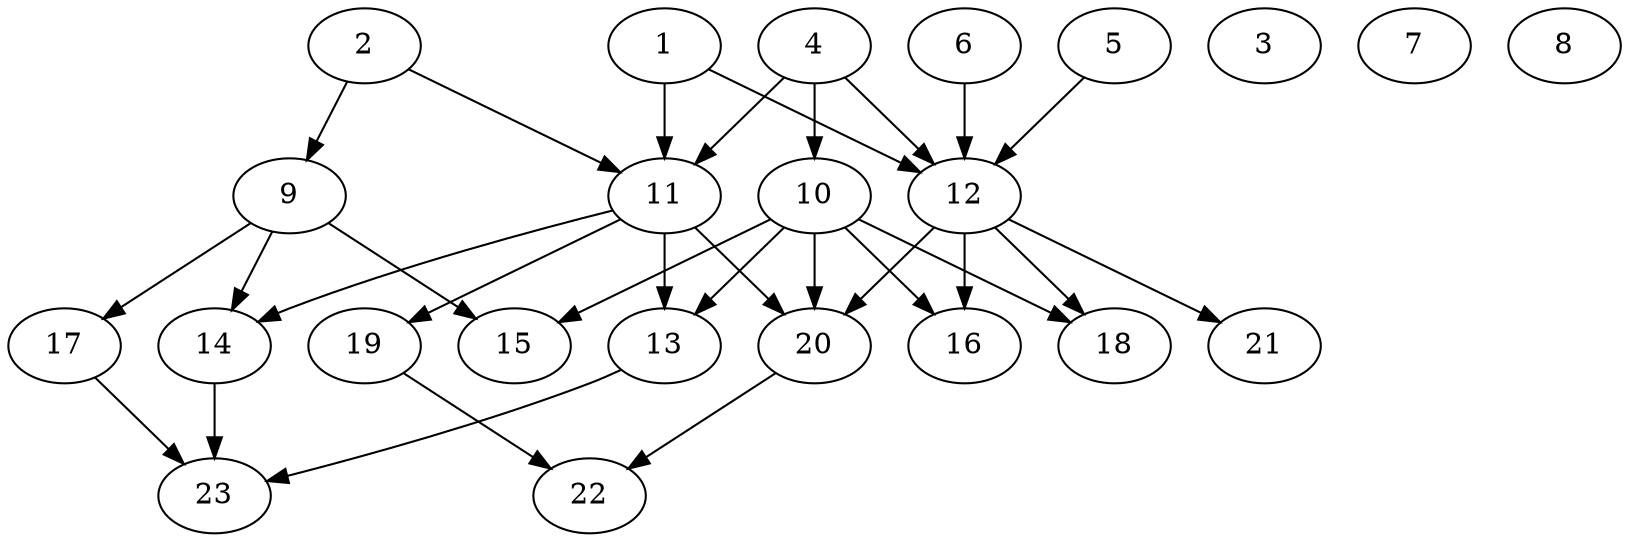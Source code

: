 // DAG (tier=2-normal, mode=data, n=23, ccr=0.449, fat=0.655, density=0.580, regular=0.498, jump=0.181, mindata=2097152, maxdata=16777216)
// DAG automatically generated by daggen at Sun Aug 24 16:33:34 2025
// /home/ermia/Project/Environments/daggen/bin/daggen --dot --ccr 0.449 --fat 0.655 --regular 0.498 --density 0.580 --jump 0.181 --mindata 2097152 --maxdata 16777216 -n 23 
digraph G {
  1 [size="748312587809591394304", alpha="0.14", expect_size="374156293904795697152"]
  1 -> 11 [size ="659394551349248"]
  1 -> 12 [size ="659394551349248"]
  2 [size="13009022244886752", alpha="0.00", expect_size="6504511122443376"]
  2 -> 9 [size ="232445777543168"]
  2 -> 11 [size ="232445777543168"]
  3 [size="452499126755350784", alpha="0.15", expect_size="226249563377675392"]
  4 [size="1468085753063067877376", alpha="0.12", expect_size="734042876531533938688"]
  4 -> 10 [size ="1033374172971008"]
  4 -> 11 [size ="1033374172971008"]
  4 -> 12 [size ="1033374172971008"]
  5 [size="2122926013006085095424", alpha="0.10", expect_size="1061463006503042547712"]
  5 -> 12 [size ="1321437293969408"]
  6 [size="535855862587727020032", alpha="0.15", expect_size="267927931293863510016"]
  6 -> 12 [size ="527782895419392"]
  7 [size="333728568437051392", alpha="0.19", expect_size="166864284218525696"]
  8 [size="4836971828922736640", alpha="0.06", expect_size="2418485914461368320"]
  9 [size="29500530039645976", alpha="0.00", expect_size="14750265019822988"]
  9 -> 14 [size ="1474503913766912"]
  9 -> 15 [size ="1474503913766912"]
  9 -> 17 [size ="1474503913766912"]
  10 [size="60920849184055504", alpha="0.11", expect_size="30460424592027752"]
  10 -> 13 [size ="78804470988800"]
  10 -> 15 [size ="78804470988800"]
  10 -> 16 [size ="78804470988800"]
  10 -> 18 [size ="78804470988800"]
  10 -> 20 [size ="78804470988800"]
  11 [size="6119944341697737", alpha="0.18", expect_size="3059972170848868"]
  11 -> 13 [size ="315732315340800"]
  11 -> 14 [size ="315732315340800"]
  11 -> 19 [size ="315732315340800"]
  11 -> 20 [size ="315732315340800"]
  12 [size="1929437109573509120", alpha="0.12", expect_size="964718554786754560"]
  12 -> 16 [size ="1819112225374208"]
  12 -> 18 [size ="1819112225374208"]
  12 -> 20 [size ="1819112225374208"]
  12 -> 21 [size ="1819112225374208"]
  13 [size="809205051395089024", alpha="0.16", expect_size="404602525697544512"]
  13 -> 23 [size ="448254495948800"]
  14 [size="897169106679027584", alpha="0.17", expect_size="448584553339513792"]
  14 -> 23 [size ="1239366710067200"]
  15 [size="3387846665550547648512", alpha="0.15", expect_size="1693923332775273824256"]
  16 [size="9967013661493564", alpha="0.08", expect_size="4983506830746782"]
  17 [size="201794301431589634048", alpha="0.07", expect_size="100897150715794817024"]
  17 -> 23 [size ="275230094262272"]
  18 [size="417526400198771392", alpha="0.11", expect_size="208763200099385696"]
  19 [size="19182617931409712", alpha="0.10", expect_size="9591308965704856"]
  19 -> 22 [size ="983708915990528"]
  20 [size="5532796573517448", alpha="0.17", expect_size="2766398286758724"]
  20 -> 22 [size ="625771441815552"]
  21 [size="18249433699826352", alpha="0.06", expect_size="9124716849913176"]
  22 [size="311734584498114240", alpha="0.05", expect_size="155867292249057120"]
  23 [size="4575218439882504704", alpha="0.08", expect_size="2287609219941252352"]
}